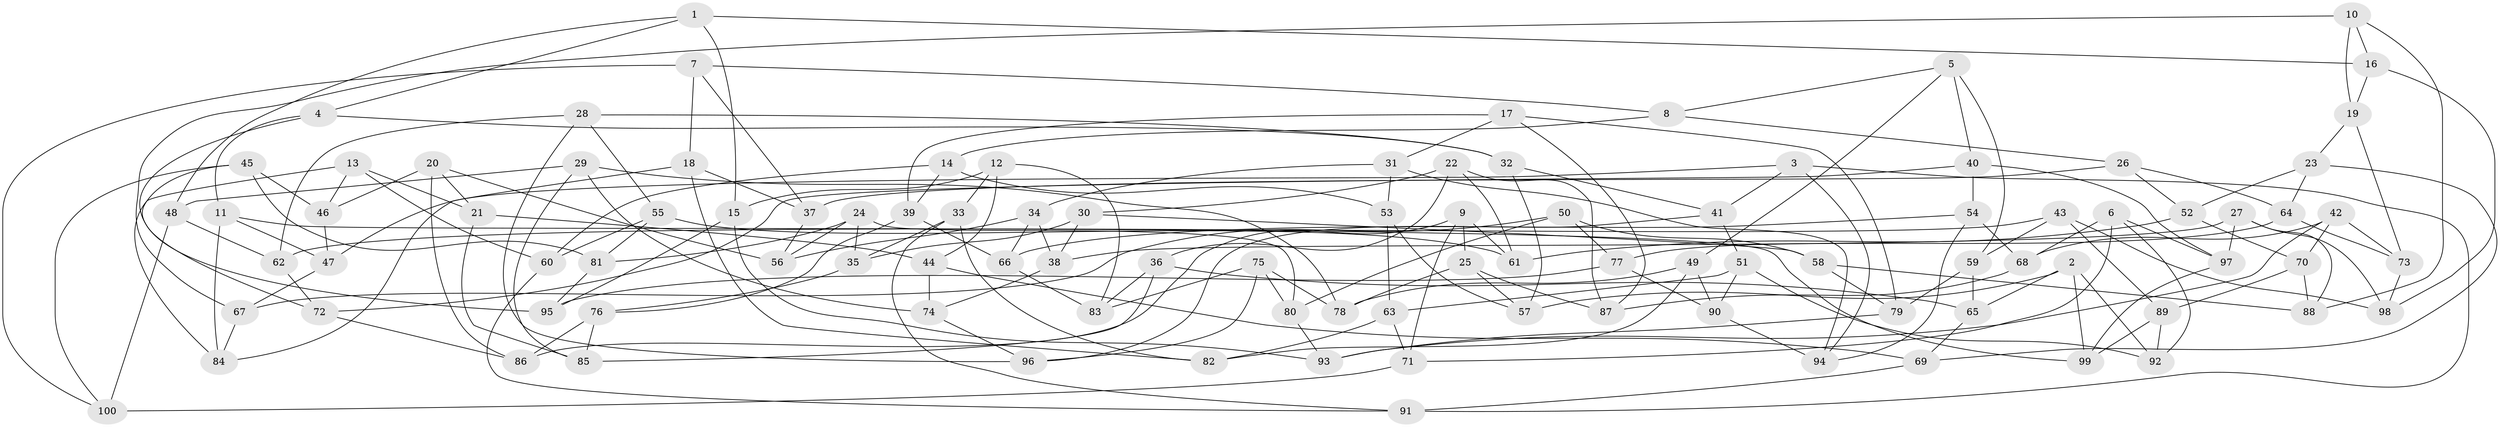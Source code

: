 // Generated by graph-tools (version 1.1) at 2025/38/03/09/25 02:38:12]
// undirected, 100 vertices, 200 edges
graph export_dot {
graph [start="1"]
  node [color=gray90,style=filled];
  1;
  2;
  3;
  4;
  5;
  6;
  7;
  8;
  9;
  10;
  11;
  12;
  13;
  14;
  15;
  16;
  17;
  18;
  19;
  20;
  21;
  22;
  23;
  24;
  25;
  26;
  27;
  28;
  29;
  30;
  31;
  32;
  33;
  34;
  35;
  36;
  37;
  38;
  39;
  40;
  41;
  42;
  43;
  44;
  45;
  46;
  47;
  48;
  49;
  50;
  51;
  52;
  53;
  54;
  55;
  56;
  57;
  58;
  59;
  60;
  61;
  62;
  63;
  64;
  65;
  66;
  67;
  68;
  69;
  70;
  71;
  72;
  73;
  74;
  75;
  76;
  77;
  78;
  79;
  80;
  81;
  82;
  83;
  84;
  85;
  86;
  87;
  88;
  89;
  90;
  91;
  92;
  93;
  94;
  95;
  96;
  97;
  98;
  99;
  100;
  1 -- 48;
  1 -- 4;
  1 -- 16;
  1 -- 15;
  2 -- 65;
  2 -- 92;
  2 -- 57;
  2 -- 99;
  3 -- 94;
  3 -- 47;
  3 -- 41;
  3 -- 91;
  4 -- 95;
  4 -- 32;
  4 -- 11;
  5 -- 59;
  5 -- 8;
  5 -- 40;
  5 -- 49;
  6 -- 97;
  6 -- 71;
  6 -- 92;
  6 -- 68;
  7 -- 18;
  7 -- 8;
  7 -- 37;
  7 -- 100;
  8 -- 14;
  8 -- 26;
  9 -- 71;
  9 -- 25;
  9 -- 86;
  9 -- 61;
  10 -- 88;
  10 -- 67;
  10 -- 16;
  10 -- 19;
  11 -- 99;
  11 -- 47;
  11 -- 84;
  12 -- 33;
  12 -- 15;
  12 -- 83;
  12 -- 44;
  13 -- 21;
  13 -- 84;
  13 -- 46;
  13 -- 60;
  14 -- 60;
  14 -- 39;
  14 -- 53;
  15 -- 93;
  15 -- 95;
  16 -- 19;
  16 -- 98;
  17 -- 87;
  17 -- 31;
  17 -- 39;
  17 -- 79;
  18 -- 37;
  18 -- 84;
  18 -- 82;
  19 -- 73;
  19 -- 23;
  20 -- 86;
  20 -- 46;
  20 -- 21;
  20 -- 56;
  21 -- 44;
  21 -- 85;
  22 -- 36;
  22 -- 61;
  22 -- 87;
  22 -- 30;
  23 -- 64;
  23 -- 69;
  23 -- 52;
  24 -- 56;
  24 -- 81;
  24 -- 35;
  24 -- 80;
  25 -- 57;
  25 -- 87;
  25 -- 78;
  26 -- 64;
  26 -- 37;
  26 -- 52;
  27 -- 88;
  27 -- 38;
  27 -- 98;
  27 -- 97;
  28 -- 32;
  28 -- 96;
  28 -- 55;
  28 -- 62;
  29 -- 78;
  29 -- 74;
  29 -- 85;
  29 -- 48;
  30 -- 38;
  30 -- 35;
  30 -- 58;
  31 -- 53;
  31 -- 34;
  31 -- 94;
  32 -- 41;
  32 -- 57;
  33 -- 82;
  33 -- 35;
  33 -- 91;
  34 -- 38;
  34 -- 56;
  34 -- 66;
  35 -- 76;
  36 -- 85;
  36 -- 83;
  36 -- 65;
  37 -- 56;
  38 -- 74;
  39 -- 66;
  39 -- 76;
  40 -- 54;
  40 -- 72;
  40 -- 97;
  41 -- 51;
  41 -- 96;
  42 -- 73;
  42 -- 93;
  42 -- 70;
  42 -- 68;
  43 -- 62;
  43 -- 98;
  43 -- 59;
  43 -- 89;
  44 -- 69;
  44 -- 74;
  45 -- 72;
  45 -- 81;
  45 -- 46;
  45 -- 100;
  46 -- 47;
  47 -- 67;
  48 -- 62;
  48 -- 100;
  49 -- 82;
  49 -- 78;
  49 -- 90;
  50 -- 67;
  50 -- 80;
  50 -- 77;
  50 -- 58;
  51 -- 92;
  51 -- 63;
  51 -- 90;
  52 -- 61;
  52 -- 70;
  53 -- 57;
  53 -- 63;
  54 -- 66;
  54 -- 68;
  54 -- 94;
  55 -- 60;
  55 -- 81;
  55 -- 61;
  58 -- 88;
  58 -- 79;
  59 -- 65;
  59 -- 79;
  60 -- 91;
  62 -- 72;
  63 -- 82;
  63 -- 71;
  64 -- 77;
  64 -- 73;
  65 -- 69;
  66 -- 83;
  67 -- 84;
  68 -- 87;
  69 -- 91;
  70 -- 88;
  70 -- 89;
  71 -- 100;
  72 -- 86;
  73 -- 98;
  74 -- 96;
  75 -- 96;
  75 -- 78;
  75 -- 83;
  75 -- 80;
  76 -- 85;
  76 -- 86;
  77 -- 95;
  77 -- 90;
  79 -- 93;
  80 -- 93;
  81 -- 95;
  89 -- 99;
  89 -- 92;
  90 -- 94;
  97 -- 99;
}
